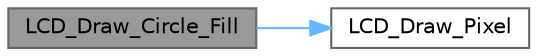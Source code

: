 digraph "LCD_Draw_Circle_Fill"
{
 // LATEX_PDF_SIZE
  bgcolor="transparent";
  edge [fontname=Helvetica,fontsize=10,labelfontname=Helvetica,labelfontsize=10];
  node [fontname=Helvetica,fontsize=10,shape=box,height=0.2,width=0.4];
  rankdir="LR";
  Node1 [id="Node000001",label="LCD_Draw_Circle_Fill",height=0.2,width=0.4,color="gray40", fillcolor="grey60", style="filled", fontcolor="black",tooltip=" "];
  Node1 -> Node2 [id="edge1_Node000001_Node000002",color="steelblue1",style="solid",tooltip=" "];
  Node2 [id="Node000002",label="LCD_Draw_Pixel",height=0.2,width=0.4,color="grey40", fillcolor="white", style="filled",URL="$_l_c_d___driver_8c.html#a1fcee343bead66e79958b5d243fcaabb",tooltip=" "];
}
